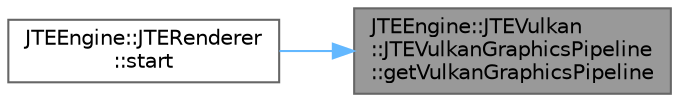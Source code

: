 digraph "JTEEngine::JTEVulkan::JTEVulkanGraphicsPipeline::getVulkanGraphicsPipeline"
{
 // LATEX_PDF_SIZE
  bgcolor="transparent";
  edge [fontname=Helvetica,fontsize=10,labelfontname=Helvetica,labelfontsize=10];
  node [fontname=Helvetica,fontsize=10,shape=box,height=0.2,width=0.4];
  rankdir="RL";
  Node1 [id="Node000001",label="JTEEngine::JTEVulkan\l::JTEVulkanGraphicsPipeline\l::getVulkanGraphicsPipeline",height=0.2,width=0.4,color="gray40", fillcolor="grey60", style="filled", fontcolor="black",tooltip=" "];
  Node1 -> Node2 [id="edge1_Node000001_Node000002",dir="back",color="steelblue1",style="solid",tooltip=" "];
  Node2 [id="Node000002",label="JTEEngine::JTERenderer\l::start",height=0.2,width=0.4,color="grey40", fillcolor="white", style="filled",URL="$class_j_t_e_engine_1_1_j_t_e_renderer.html#a05b85e14fb3b6324b261b495d821c6e2",tooltip="Starts the rendering process."];
}
